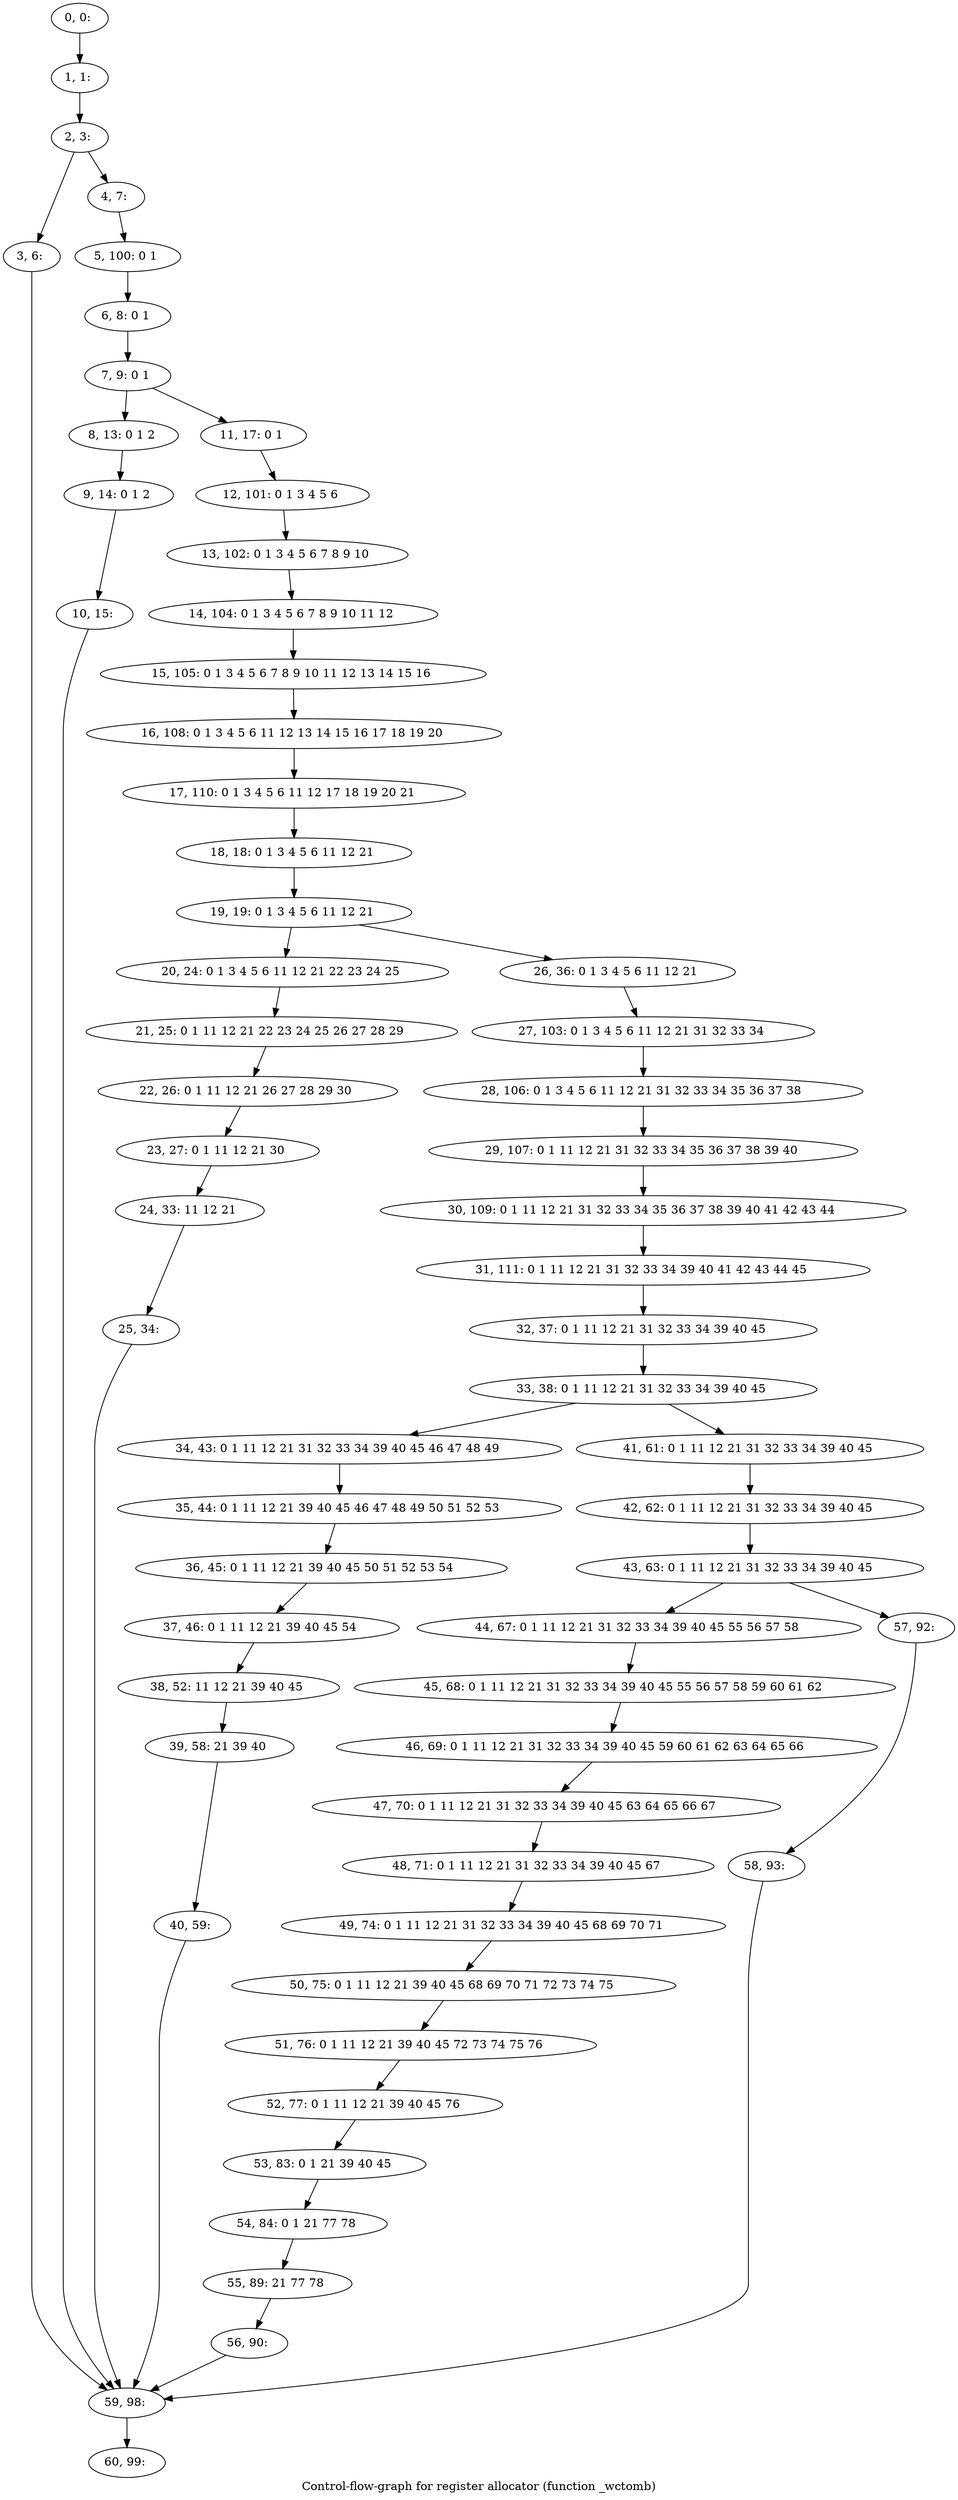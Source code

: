 digraph G {
graph [label="Control-flow-graph for register allocator (function _wctomb)"]
0[label="0, 0: "];
1[label="1, 1: "];
2[label="2, 3: "];
3[label="3, 6: "];
4[label="4, 7: "];
5[label="5, 100: 0 1 "];
6[label="6, 8: 0 1 "];
7[label="7, 9: 0 1 "];
8[label="8, 13: 0 1 2 "];
9[label="9, 14: 0 1 2 "];
10[label="10, 15: "];
11[label="11, 17: 0 1 "];
12[label="12, 101: 0 1 3 4 5 6 "];
13[label="13, 102: 0 1 3 4 5 6 7 8 9 10 "];
14[label="14, 104: 0 1 3 4 5 6 7 8 9 10 11 12 "];
15[label="15, 105: 0 1 3 4 5 6 7 8 9 10 11 12 13 14 15 16 "];
16[label="16, 108: 0 1 3 4 5 6 11 12 13 14 15 16 17 18 19 20 "];
17[label="17, 110: 0 1 3 4 5 6 11 12 17 18 19 20 21 "];
18[label="18, 18: 0 1 3 4 5 6 11 12 21 "];
19[label="19, 19: 0 1 3 4 5 6 11 12 21 "];
20[label="20, 24: 0 1 3 4 5 6 11 12 21 22 23 24 25 "];
21[label="21, 25: 0 1 11 12 21 22 23 24 25 26 27 28 29 "];
22[label="22, 26: 0 1 11 12 21 26 27 28 29 30 "];
23[label="23, 27: 0 1 11 12 21 30 "];
24[label="24, 33: 11 12 21 "];
25[label="25, 34: "];
26[label="26, 36: 0 1 3 4 5 6 11 12 21 "];
27[label="27, 103: 0 1 3 4 5 6 11 12 21 31 32 33 34 "];
28[label="28, 106: 0 1 3 4 5 6 11 12 21 31 32 33 34 35 36 37 38 "];
29[label="29, 107: 0 1 11 12 21 31 32 33 34 35 36 37 38 39 40 "];
30[label="30, 109: 0 1 11 12 21 31 32 33 34 35 36 37 38 39 40 41 42 43 44 "];
31[label="31, 111: 0 1 11 12 21 31 32 33 34 39 40 41 42 43 44 45 "];
32[label="32, 37: 0 1 11 12 21 31 32 33 34 39 40 45 "];
33[label="33, 38: 0 1 11 12 21 31 32 33 34 39 40 45 "];
34[label="34, 43: 0 1 11 12 21 31 32 33 34 39 40 45 46 47 48 49 "];
35[label="35, 44: 0 1 11 12 21 39 40 45 46 47 48 49 50 51 52 53 "];
36[label="36, 45: 0 1 11 12 21 39 40 45 50 51 52 53 54 "];
37[label="37, 46: 0 1 11 12 21 39 40 45 54 "];
38[label="38, 52: 11 12 21 39 40 45 "];
39[label="39, 58: 21 39 40 "];
40[label="40, 59: "];
41[label="41, 61: 0 1 11 12 21 31 32 33 34 39 40 45 "];
42[label="42, 62: 0 1 11 12 21 31 32 33 34 39 40 45 "];
43[label="43, 63: 0 1 11 12 21 31 32 33 34 39 40 45 "];
44[label="44, 67: 0 1 11 12 21 31 32 33 34 39 40 45 55 56 57 58 "];
45[label="45, 68: 0 1 11 12 21 31 32 33 34 39 40 45 55 56 57 58 59 60 61 62 "];
46[label="46, 69: 0 1 11 12 21 31 32 33 34 39 40 45 59 60 61 62 63 64 65 66 "];
47[label="47, 70: 0 1 11 12 21 31 32 33 34 39 40 45 63 64 65 66 67 "];
48[label="48, 71: 0 1 11 12 21 31 32 33 34 39 40 45 67 "];
49[label="49, 74: 0 1 11 12 21 31 32 33 34 39 40 45 68 69 70 71 "];
50[label="50, 75: 0 1 11 12 21 39 40 45 68 69 70 71 72 73 74 75 "];
51[label="51, 76: 0 1 11 12 21 39 40 45 72 73 74 75 76 "];
52[label="52, 77: 0 1 11 12 21 39 40 45 76 "];
53[label="53, 83: 0 1 21 39 40 45 "];
54[label="54, 84: 0 1 21 77 78 "];
55[label="55, 89: 21 77 78 "];
56[label="56, 90: "];
57[label="57, 92: "];
58[label="58, 93: "];
59[label="59, 98: "];
60[label="60, 99: "];
0->1 ;
1->2 ;
2->3 ;
2->4 ;
3->59 ;
4->5 ;
5->6 ;
6->7 ;
7->8 ;
7->11 ;
8->9 ;
9->10 ;
10->59 ;
11->12 ;
12->13 ;
13->14 ;
14->15 ;
15->16 ;
16->17 ;
17->18 ;
18->19 ;
19->20 ;
19->26 ;
20->21 ;
21->22 ;
22->23 ;
23->24 ;
24->25 ;
25->59 ;
26->27 ;
27->28 ;
28->29 ;
29->30 ;
30->31 ;
31->32 ;
32->33 ;
33->34 ;
33->41 ;
34->35 ;
35->36 ;
36->37 ;
37->38 ;
38->39 ;
39->40 ;
40->59 ;
41->42 ;
42->43 ;
43->44 ;
43->57 ;
44->45 ;
45->46 ;
46->47 ;
47->48 ;
48->49 ;
49->50 ;
50->51 ;
51->52 ;
52->53 ;
53->54 ;
54->55 ;
55->56 ;
56->59 ;
57->58 ;
58->59 ;
59->60 ;
}
